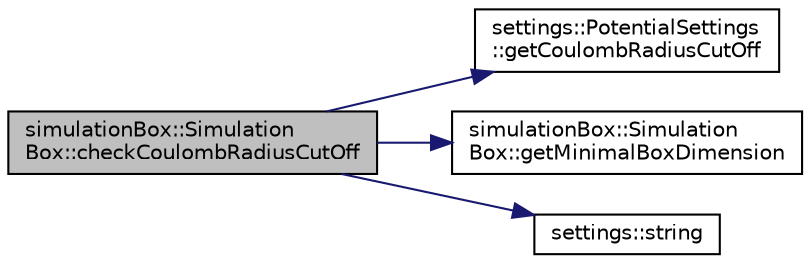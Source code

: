 digraph "simulationBox::SimulationBox::checkCoulombRadiusCutOff"
{
 // LATEX_PDF_SIZE
  edge [fontname="Helvetica",fontsize="10",labelfontname="Helvetica",labelfontsize="10"];
  node [fontname="Helvetica",fontsize="10",shape=record];
  rankdir="LR";
  Node1 [label="simulationBox::Simulation\lBox::checkCoulombRadiusCutOff",height=0.2,width=0.4,color="black", fillcolor="grey75", style="filled", fontcolor="black",tooltip="checks if the coulomb radius cut off is smaller than half of the minimal box dimension"];
  Node1 -> Node2 [color="midnightblue",fontsize="10",style="solid",fontname="Helvetica"];
  Node2 [label="settings::PotentialSettings\l::getCoulombRadiusCutOff",height=0.2,width=0.4,color="black", fillcolor="white", style="filled",URL="$classsettings_1_1PotentialSettings.html#a3e94ca180413e8eff4ecfa5a2fa10774",tooltip=" "];
  Node1 -> Node3 [color="midnightblue",fontsize="10",style="solid",fontname="Helvetica"];
  Node3 [label="simulationBox::Simulation\lBox::getMinimalBoxDimension",height=0.2,width=0.4,color="black", fillcolor="white", style="filled",URL="$classsimulationBox_1_1SimulationBox.html#a6f491ceae26debeb2ddf8babde5999cb",tooltip=" "];
  Node1 -> Node4 [color="midnightblue",fontsize="10",style="solid",fontname="Helvetica"];
  Node4 [label="settings::string",height=0.2,width=0.4,color="black", fillcolor="white", style="filled",URL="$namespacesettings.html#a25810432631a237804b3241be4305787",tooltip="return string of manostatType"];
}
